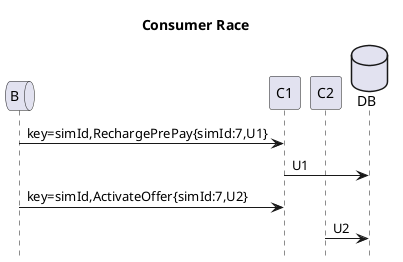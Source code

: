 @startuml
title Consumer Race
hide footbox
queue B
database DB order 10

B->C1: key=simId,RechargePrePay{simId:7,U1}
C1->DB: U1
B->C1: key=simId,ActivateOffer{simId:7,U2}
C2->DB: U2
'hnote over DB: Update U1 fails when\napplied **AFTER** U2
@enduml
